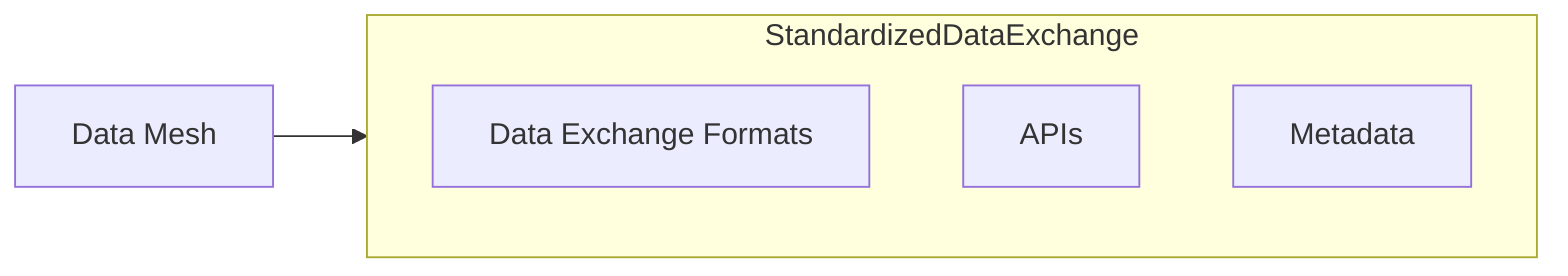 graph LR
DataMesh[Data Mesh] --> StandardizedDataExchange(Standardized Data Exchange and Governance)

subgraph StandardizedDataExchange
    SDE1[Data Exchange Formats]
    SDE2[APIs]
    SDE3[Metadata]
end